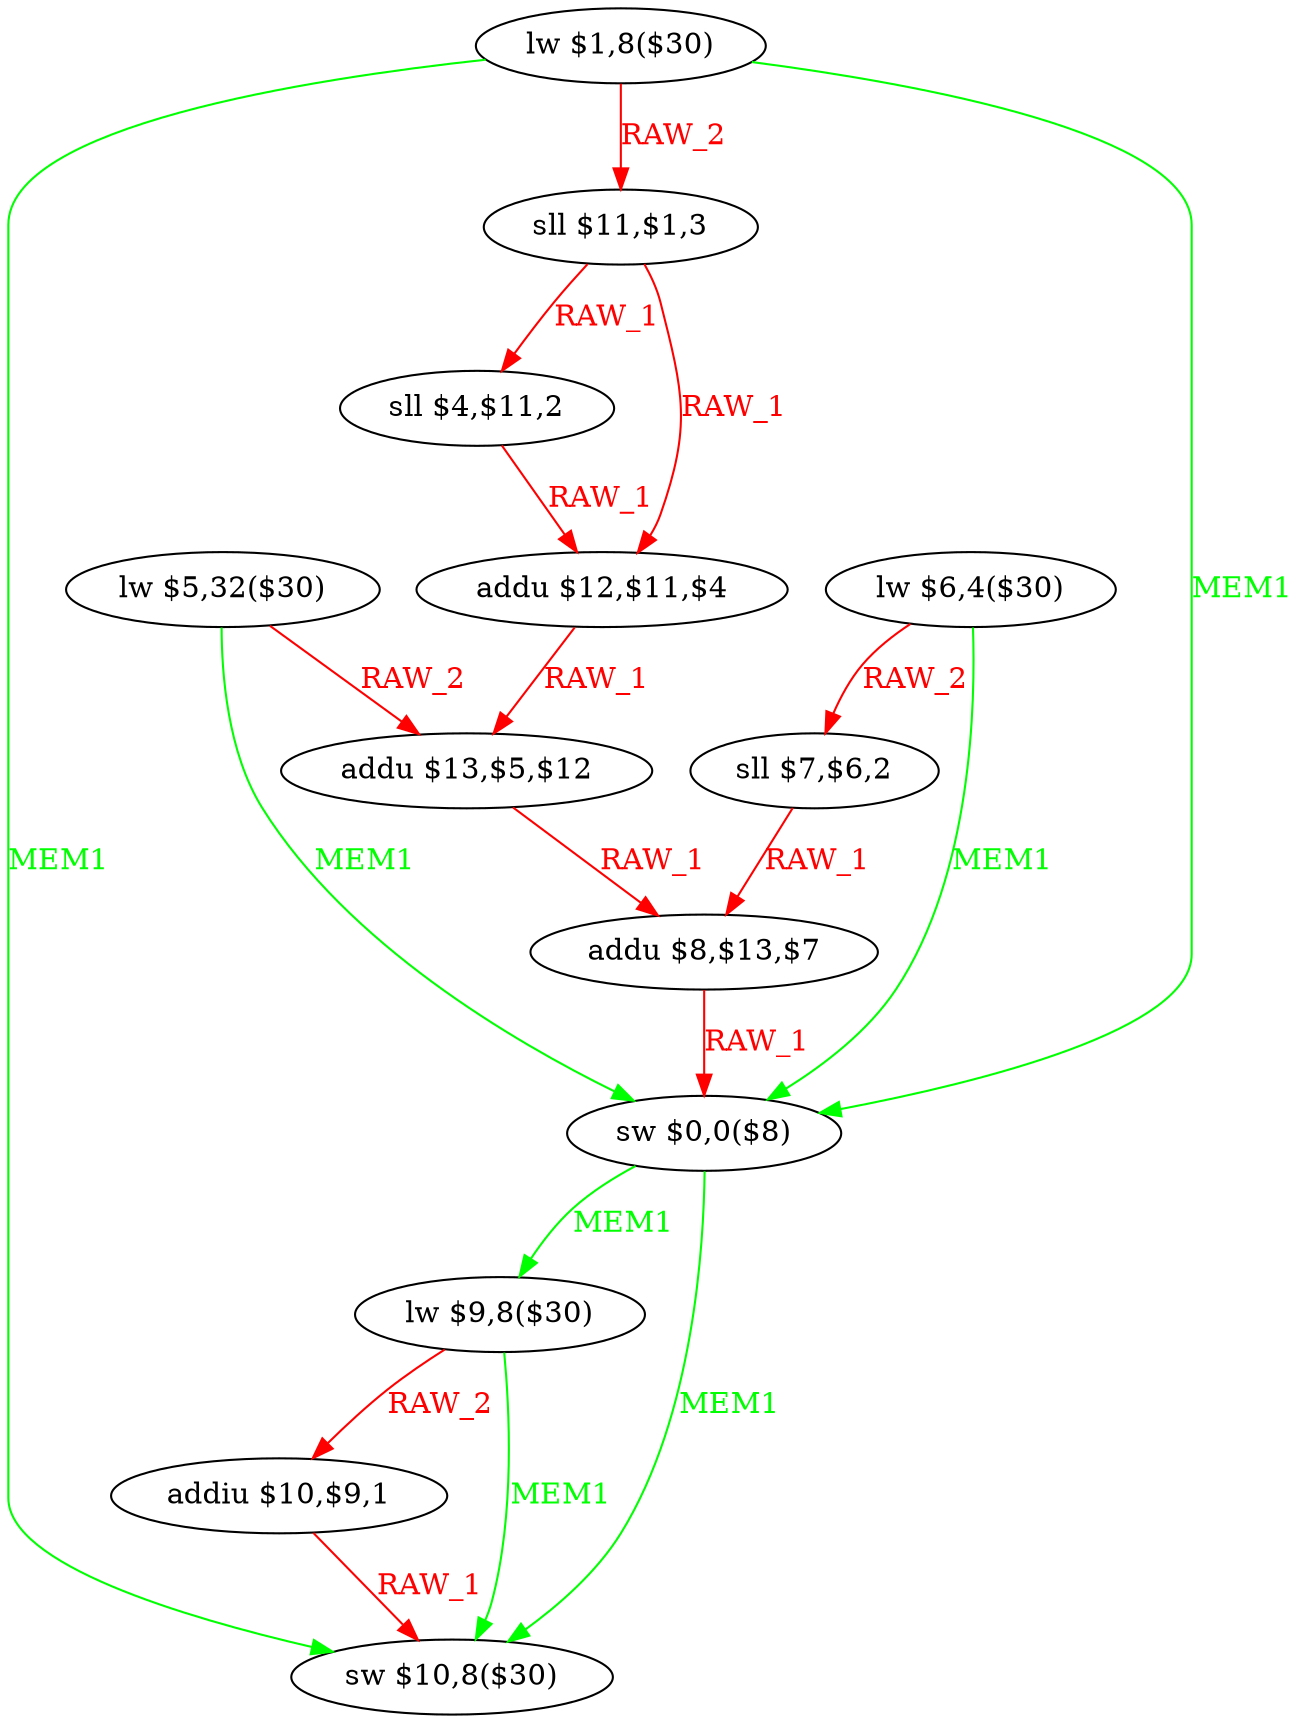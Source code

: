 digraph G1 {
node [shape = ellipse];
i0 [label = "lw $1,8($30)"] ;
i0 ->  i1 [color = red, fontcolor = red, label= "RAW_2"];
i0 ->  i9 [color = green, fontcolor = green, label= "MEM1"];
i0 ->  i12 [color = green, fontcolor = green, label= "MEM1"];
i1 [label = "sll $11,$1,3"] ;
i1 ->  i2 [color = red, fontcolor = red, label= "RAW_1"];
i1 ->  i3 [color = red, fontcolor = red, label= "RAW_1"];
i2 [label = "sll $4,$11,2"] ;
i2 ->  i3 [color = red, fontcolor = red, label= "RAW_1"];
i3 [label = "addu $12,$11,$4"] ;
i3 ->  i5 [color = red, fontcolor = red, label= "RAW_1"];
i5 [label = "addu $13,$5,$12"] ;
i5 ->  i8 [color = red, fontcolor = red, label= "RAW_1"];
i8 [label = "addu $8,$13,$7"] ;
i8 ->  i9 [color = red, fontcolor = red, label= "RAW_1"];
i9 [label = "sw $0,0($8)"] ;
i9 ->  i10 [color = green, fontcolor = green, label= "MEM1"];
i9 ->  i12 [color = green, fontcolor = green, label= "MEM1"];
i10 [label = "lw $9,8($30)"] ;
i10 ->  i11 [color = red, fontcolor = red, label= "RAW_2"];
i10 ->  i12 [color = green, fontcolor = green, label= "MEM1"];
i11 [label = "addiu $10,$9,1"] ;
i11 ->  i12 [color = red, fontcolor = red, label= "RAW_1"];
i12 [label = "sw $10,8($30)"] ;
i4 [label = "lw $5,32($30)"] ;
i4 ->  i5 [color = red, fontcolor = red, label= "RAW_2"];
i4 ->  i9 [color = green, fontcolor = green, label= "MEM1"];
i6 [label = "lw $6,4($30)"] ;
i6 ->  i7 [color = red, fontcolor = red, label= "RAW_2"];
i6 ->  i9 [color = green, fontcolor = green, label= "MEM1"];
i7 [label = "sll $7,$6,2"] ;
i7 ->  i8 [color = red, fontcolor = red, label= "RAW_1"];
}
